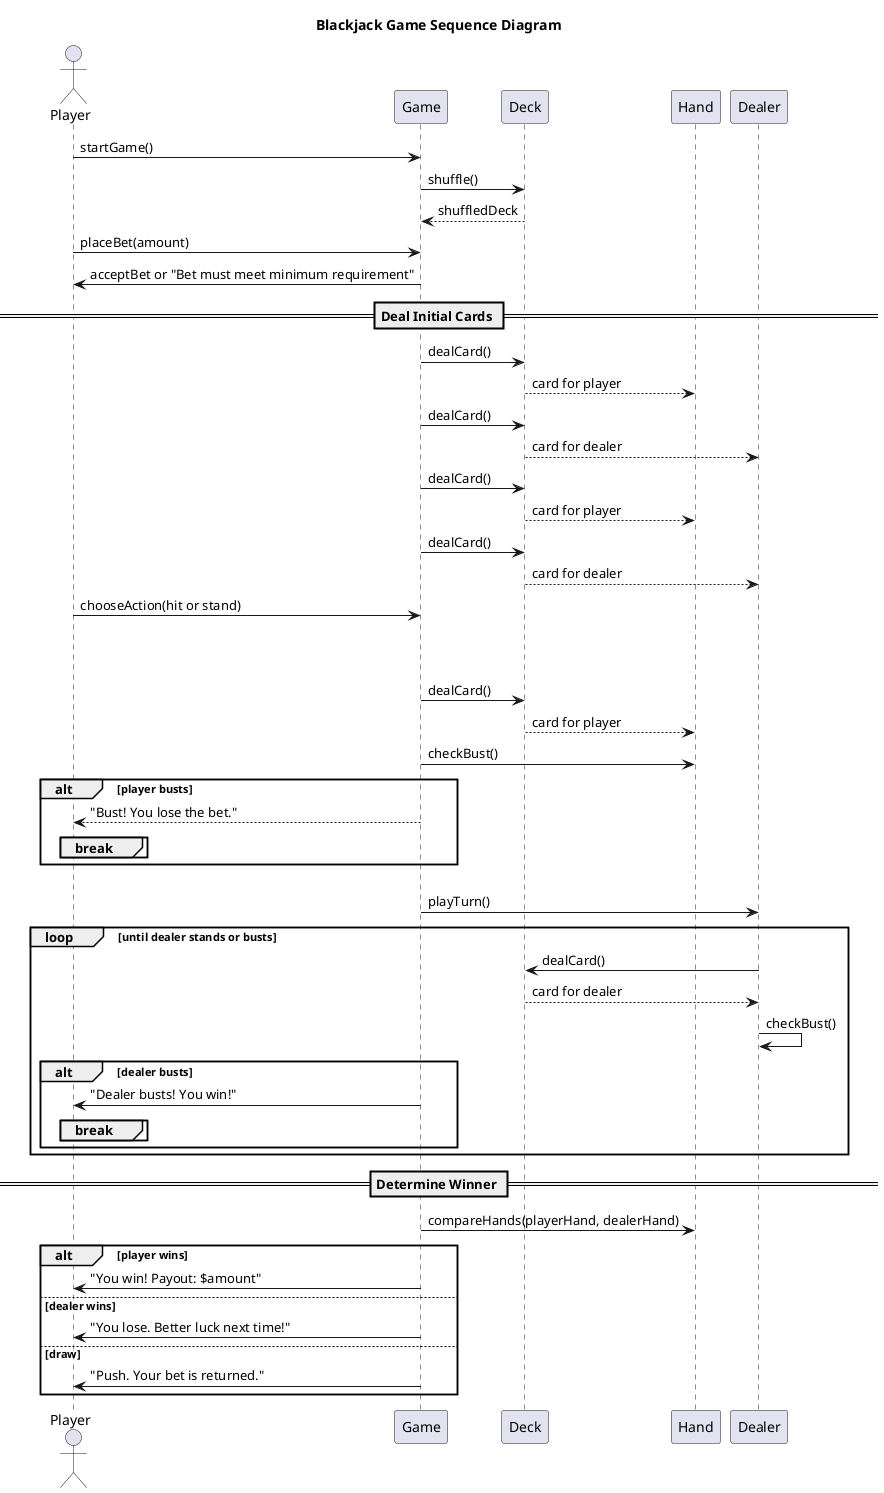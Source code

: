 @startuml
title Blackjack Game Sequence Diagram

actor Player
participant Game
participant Deck
participant Hand
participant Dealer

Player -> Game : startGame()
Game -> Deck : shuffle()
Deck --> Game : shuffledDeck

Player -> Game : placeBet(amount)
Game -> Player : acceptBet or "Bet must meet minimum requirement"

== Deal Initial Cards ==
Game -> Deck : dealCard()
Deck --> Hand : card for player
Game -> Deck : dealCard()
Deck --> Dealer : card for dealer
Game -> Deck : dealCard()
Deck --> Hand : card for player
Game -> Deck : dealCard()
Deck --> Dealer : card for dealer

Player -> Game : chooseAction(hit or stand)
alt Player hits
    loop until player stands or busts
        Game -> Deck : dealCard()
        Deck --> Hand : card for player
        Game -> Hand : checkBust()
        alt player busts
            Game --> Player : "Bust! You lose the bet."
            break
        end
    end

else Player stands
    Game -> Dealer : playTurn()
    loop until dealer stands or busts
        Dealer -> Deck : dealCard()
        Deck --> Dealer : card for dealer
        Dealer -> Dealer : checkBust()
        alt dealer busts
            Game -> Player : "Dealer busts! You win!"
            break
        end
    end
end

== Determine Winner ==
Game -> Hand : compareHands(playerHand, dealerHand)
alt player wins
    Game -> Player : "You win! Payout: $amount"
else dealer wins
    Game -> Player : "You lose. Better luck next time!"
else draw
    Game -> Player : "Push. Your bet is returned."
end

@enduml
